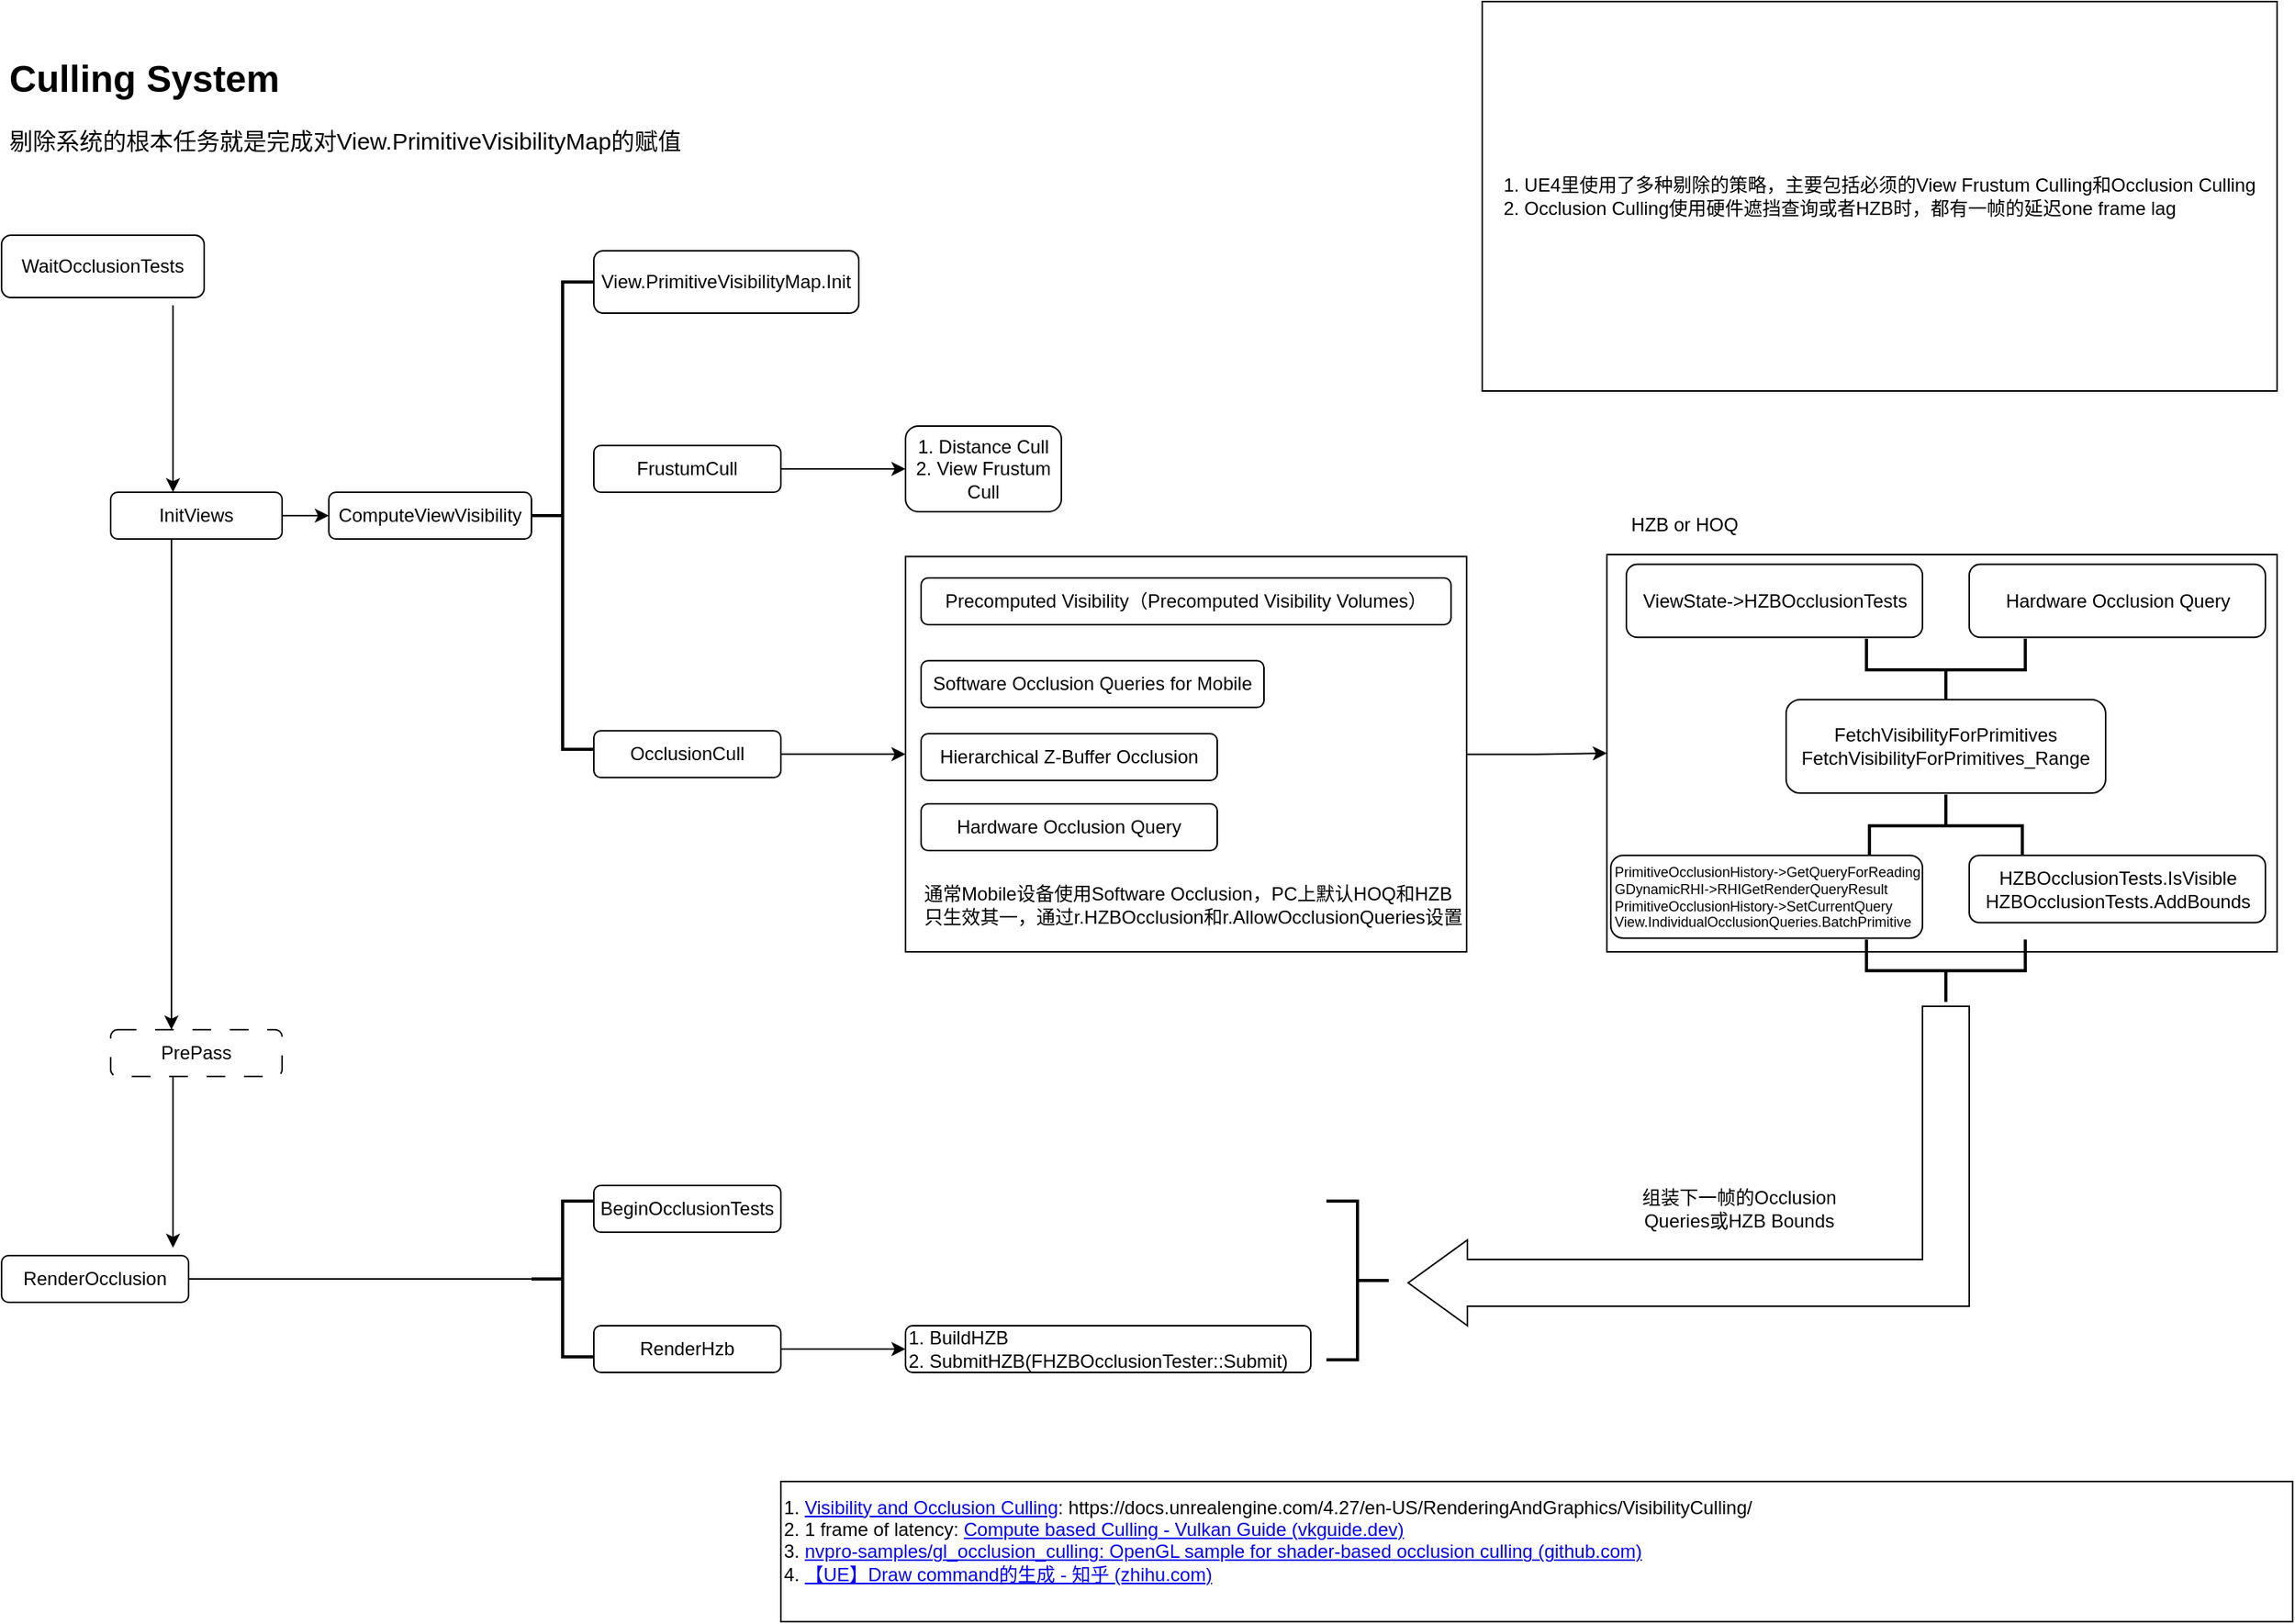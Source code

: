 <mxfile version="22.1.17" type="github">
  <diagram name="第 1 页" id="DxylzfDZrgo188qfIz2o">
    <mxGraphModel dx="1671" dy="821" grid="1" gridSize="10" guides="1" tooltips="1" connect="1" arrows="1" fold="1" page="1" pageScale="1" pageWidth="1654" pageHeight="1169" math="0" shadow="0">
      <root>
        <mxCell id="0" />
        <mxCell id="1" parent="0" />
        <mxCell id="KZs2u-2fTuZ561ybV9q9-63" style="edgeStyle=orthogonalEdgeStyle;rounded=0;orthogonalLoop=1;jettySize=auto;html=1;" parent="1" edge="1">
          <mxGeometry relative="1" as="geometry">
            <mxPoint x="170" y="385" as="targetPoint" />
            <mxPoint x="170" y="265" as="sourcePoint" />
          </mxGeometry>
        </mxCell>
        <mxCell id="KZs2u-2fTuZ561ybV9q9-4" value="WaitOcclusionTests" style="rounded=1;whiteSpace=wrap;html=1;" parent="1" vertex="1">
          <mxGeometry x="60" y="220" width="130" height="40" as="geometry" />
        </mxCell>
        <mxCell id="KZs2u-2fTuZ561ybV9q9-58" value="" style="edgeStyle=orthogonalEdgeStyle;rounded=0;orthogonalLoop=1;jettySize=auto;html=1;" parent="1" source="KZs2u-2fTuZ561ybV9q9-8" target="KZs2u-2fTuZ561ybV9q9-9" edge="1">
          <mxGeometry relative="1" as="geometry" />
        </mxCell>
        <mxCell id="KZs2u-2fTuZ561ybV9q9-64" style="edgeStyle=orthogonalEdgeStyle;rounded=0;orthogonalLoop=1;jettySize=auto;html=1;" parent="1" edge="1">
          <mxGeometry relative="1" as="geometry">
            <mxPoint x="169" y="415" as="sourcePoint" />
            <mxPoint x="169" y="730" as="targetPoint" />
          </mxGeometry>
        </mxCell>
        <mxCell id="KZs2u-2fTuZ561ybV9q9-8" value="InitViews" style="rounded=1;whiteSpace=wrap;html=1;" parent="1" vertex="1">
          <mxGeometry x="130" y="385" width="110" height="30" as="geometry" />
        </mxCell>
        <mxCell id="KZs2u-2fTuZ561ybV9q9-9" value="ComputeViewVisibility" style="rounded=1;whiteSpace=wrap;html=1;" parent="1" vertex="1">
          <mxGeometry x="270" y="385" width="130" height="30" as="geometry" />
        </mxCell>
        <mxCell id="KZs2u-2fTuZ561ybV9q9-12" value="View.PrimitiveVisibilityMap.Init" style="rounded=1;whiteSpace=wrap;html=1;" parent="1" vertex="1">
          <mxGeometry x="440" y="230" width="170" height="40" as="geometry" />
        </mxCell>
        <mxCell id="KZs2u-2fTuZ561ybV9q9-17" value="" style="edgeStyle=orthogonalEdgeStyle;rounded=0;orthogonalLoop=1;jettySize=auto;html=1;" parent="1" source="KZs2u-2fTuZ561ybV9q9-13" target="KZs2u-2fTuZ561ybV9q9-16" edge="1">
          <mxGeometry relative="1" as="geometry" />
        </mxCell>
        <mxCell id="KZs2u-2fTuZ561ybV9q9-13" value="FrustumCull" style="rounded=1;whiteSpace=wrap;html=1;" parent="1" vertex="1">
          <mxGeometry x="440" y="355" width="120" height="30" as="geometry" />
        </mxCell>
        <mxCell id="KZs2u-2fTuZ561ybV9q9-19" value="" style="edgeStyle=orthogonalEdgeStyle;rounded=0;orthogonalLoop=1;jettySize=auto;html=1;entryX=0;entryY=0.5;entryDx=0;entryDy=0;" parent="1" source="KZs2u-2fTuZ561ybV9q9-15" target="KZs2u-2fTuZ561ybV9q9-20" edge="1">
          <mxGeometry relative="1" as="geometry">
            <mxPoint x="710" y="487.5" as="targetPoint" />
          </mxGeometry>
        </mxCell>
        <mxCell id="KZs2u-2fTuZ561ybV9q9-15" value="OcclusionCull" style="rounded=1;whiteSpace=wrap;html=1;" parent="1" vertex="1">
          <mxGeometry x="440" y="538.13" width="120" height="30" as="geometry" />
        </mxCell>
        <mxCell id="KZs2u-2fTuZ561ybV9q9-16" value="1. Distance Cull&lt;br&gt;2. View Frustum Cull" style="whiteSpace=wrap;html=1;rounded=1;" parent="1" vertex="1">
          <mxGeometry x="640" y="342.5" width="100" height="55" as="geometry" />
        </mxCell>
        <mxCell id="KZs2u-2fTuZ561ybV9q9-44" style="edgeStyle=orthogonalEdgeStyle;rounded=0;orthogonalLoop=1;jettySize=auto;html=1;entryX=0;entryY=0.5;entryDx=0;entryDy=0;" parent="1" source="KZs2u-2fTuZ561ybV9q9-20" target="KZs2u-2fTuZ561ybV9q9-30" edge="1">
          <mxGeometry relative="1" as="geometry" />
        </mxCell>
        <mxCell id="KZs2u-2fTuZ561ybV9q9-20" value="" style="rounded=0;whiteSpace=wrap;html=1;fillColor=none;" parent="1" vertex="1">
          <mxGeometry x="640" y="426.25" width="360" height="253.75" as="geometry" />
        </mxCell>
        <mxCell id="KZs2u-2fTuZ561ybV9q9-21" value="Precomputed Visibility（Precomputed Visibility Volumes）" style="rounded=1;whiteSpace=wrap;html=1;" parent="1" vertex="1">
          <mxGeometry x="650" y="440" width="340" height="30" as="geometry" />
        </mxCell>
        <mxCell id="KZs2u-2fTuZ561ybV9q9-24" value="Software Occlusion&amp;nbsp;Queries for Mobile" style="rounded=1;whiteSpace=wrap;html=1;align=center;" parent="1" vertex="1">
          <mxGeometry x="650" y="493.12" width="220" height="30" as="geometry" />
        </mxCell>
        <mxCell id="KZs2u-2fTuZ561ybV9q9-25" value="Hierarchical Z-Buffer Occlusion" style="rounded=1;whiteSpace=wrap;html=1;align=center;" parent="1" vertex="1">
          <mxGeometry x="650" y="540" width="190" height="30" as="geometry" />
        </mxCell>
        <mxCell id="KZs2u-2fTuZ561ybV9q9-26" value="Hardware Occlusion Query" style="rounded=1;whiteSpace=wrap;html=1;align=center;" parent="1" vertex="1">
          <mxGeometry x="650" y="585" width="190" height="30" as="geometry" />
        </mxCell>
        <mxCell id="KZs2u-2fTuZ561ybV9q9-27" value="通常Mobile设备使用Software Occlusion，PC上默认HOQ和HZB只生效其一，通过r.HZBOcclusion和r.AllowOcclusionQueries设置" style="text;html=1;strokeColor=none;fillColor=none;align=left;verticalAlign=middle;whiteSpace=wrap;rounded=0;" parent="1" vertex="1">
          <mxGeometry x="650" y="620" width="350" height="60" as="geometry" />
        </mxCell>
        <mxCell id="KZs2u-2fTuZ561ybV9q9-28" value="&lt;h1&gt;Culling System&lt;/h1&gt;&lt;p style=&quot;font-size: 15px;&quot;&gt;剔除系统的根本任务就是完成对View.PrimitiveVisibilityMap的赋值&lt;br&gt;&lt;/p&gt;" style="text;html=1;strokeColor=none;fillColor=none;spacing=5;spacingTop=-20;whiteSpace=wrap;overflow=hidden;rounded=0;" parent="1" vertex="1">
          <mxGeometry x="60" y="100" width="460" height="100" as="geometry" />
        </mxCell>
        <mxCell id="KZs2u-2fTuZ561ybV9q9-30" value="" style="rounded=0;whiteSpace=wrap;html=1;fillColor=none;" parent="1" vertex="1">
          <mxGeometry x="1090" y="425" width="430" height="255" as="geometry" />
        </mxCell>
        <mxCell id="KZs2u-2fTuZ561ybV9q9-32" value="ViewState-&amp;gt;HZBOcclusionTests" style="rounded=1;whiteSpace=wrap;html=1;" parent="1" vertex="1">
          <mxGeometry x="1102.5" y="431.24" width="190" height="46.88" as="geometry" />
        </mxCell>
        <mxCell id="KZs2u-2fTuZ561ybV9q9-33" value="HZB or HOQ" style="text;html=1;strokeColor=none;fillColor=none;align=center;verticalAlign=middle;whiteSpace=wrap;rounded=0;" parent="1" vertex="1">
          <mxGeometry x="1100" y="391.26" width="80" height="30" as="geometry" />
        </mxCell>
        <mxCell id="KZs2u-2fTuZ561ybV9q9-34" value="Hardware Occlusion Query" style="rounded=1;whiteSpace=wrap;html=1;" parent="1" vertex="1">
          <mxGeometry x="1322.5" y="431.24" width="190" height="46.88" as="geometry" />
        </mxCell>
        <mxCell id="KZs2u-2fTuZ561ybV9q9-35" value="" style="strokeWidth=2;html=1;shape=mxgraph.flowchart.annotation_2;align=left;labelPosition=right;pointerEvents=1;rotation=-90;" parent="1" vertex="1">
          <mxGeometry x="1287.5" y="448.12" width="40" height="101.88" as="geometry" />
        </mxCell>
        <mxCell id="KZs2u-2fTuZ561ybV9q9-36" value="FetchVisibilityForPrimitives&lt;br&gt;FetchVisibilityForPrimitives_Range" style="rounded=1;whiteSpace=wrap;html=1;" parent="1" vertex="1">
          <mxGeometry x="1205" y="518.12" width="205" height="60" as="geometry" />
        </mxCell>
        <mxCell id="KZs2u-2fTuZ561ybV9q9-37" value="" style="strokeWidth=2;html=1;shape=mxgraph.flowchart.annotation_2;align=left;labelPosition=right;pointerEvents=1;rotation=90;" parent="1" vertex="1">
          <mxGeometry x="1287.5" y="550" width="40" height="98.13" as="geometry" />
        </mxCell>
        <mxCell id="KZs2u-2fTuZ561ybV9q9-39" value="PrimitiveOcclusionHistory-&amp;gt;GetQueryForReading&lt;br style=&quot;font-size: 9px;&quot;&gt;GDynamicRHI-&amp;gt;RHIGetRenderQueryResult&lt;br&gt;PrimitiveOcclusionHistory-&amp;gt;SetCurrentQuery&lt;br&gt;View.IndividualOcclusionQueries.BatchPrimitive&lt;br&gt;" style="rounded=1;whiteSpace=wrap;html=1;align=left;fontSize=9;" parent="1" vertex="1">
          <mxGeometry x="1092.5" y="618.12" width="200" height="53.12" as="geometry" />
        </mxCell>
        <mxCell id="KZs2u-2fTuZ561ybV9q9-40" value="HZBOcclusionTests.IsVisible&lt;br&gt;HZBOcclusionTests.AddBounds" style="rounded=1;whiteSpace=wrap;html=1;" parent="1" vertex="1">
          <mxGeometry x="1322.5" y="618.12" width="190" height="43.12" as="geometry" />
        </mxCell>
        <mxCell id="KZs2u-2fTuZ561ybV9q9-45" value="" style="strokeWidth=2;html=1;shape=mxgraph.flowchart.annotation_2;align=left;labelPosition=right;pointerEvents=1;rotation=-90;" parent="1" vertex="1">
          <mxGeometry x="1287.5" y="641.24" width="40" height="101.88" as="geometry" />
        </mxCell>
        <mxCell id="KZs2u-2fTuZ561ybV9q9-46" value="PrePass" style="rounded=1;whiteSpace=wrap;html=1;dashed=1;dashPattern=12 12;" parent="1" vertex="1">
          <mxGeometry x="130" y="730" width="110" height="30" as="geometry" />
        </mxCell>
        <mxCell id="KZs2u-2fTuZ561ybV9q9-47" value="RenderOcclusion" style="rounded=1;whiteSpace=wrap;html=1;" parent="1" vertex="1">
          <mxGeometry x="60" y="875" width="120" height="30" as="geometry" />
        </mxCell>
        <mxCell id="KZs2u-2fTuZ561ybV9q9-48" value="BeginOcclusionTests" style="rounded=1;whiteSpace=wrap;html=1;" parent="1" vertex="1">
          <mxGeometry x="440" y="830" width="120" height="30" as="geometry" />
        </mxCell>
        <mxCell id="KZs2u-2fTuZ561ybV9q9-55" value="" style="edgeStyle=orthogonalEdgeStyle;rounded=0;orthogonalLoop=1;jettySize=auto;html=1;" parent="1" source="KZs2u-2fTuZ561ybV9q9-49" target="KZs2u-2fTuZ561ybV9q9-54" edge="1">
          <mxGeometry relative="1" as="geometry" />
        </mxCell>
        <mxCell id="KZs2u-2fTuZ561ybV9q9-49" value="RenderHzb" style="rounded=1;whiteSpace=wrap;html=1;" parent="1" vertex="1">
          <mxGeometry x="440" y="920" width="120" height="30" as="geometry" />
        </mxCell>
        <mxCell id="KZs2u-2fTuZ561ybV9q9-54" value="1.&amp;nbsp;BuildHZB&lt;br&gt;2.&amp;nbsp;SubmitHZB(FHZBOcclusionTester::Submit)" style="rounded=1;whiteSpace=wrap;html=1;align=left;" parent="1" vertex="1">
          <mxGeometry x="640" y="920" width="260" height="30" as="geometry" />
        </mxCell>
        <mxCell id="KZs2u-2fTuZ561ybV9q9-57" value="" style="strokeWidth=2;html=1;shape=mxgraph.flowchart.annotation_2;align=left;labelPosition=right;pointerEvents=1;rotation=0;" parent="1" vertex="1">
          <mxGeometry x="400" y="250" width="40" height="300" as="geometry" />
        </mxCell>
        <mxCell id="KZs2u-2fTuZ561ybV9q9-60" value="" style="strokeWidth=2;html=1;shape=mxgraph.flowchart.annotation_2;align=left;labelPosition=right;pointerEvents=1;rotation=0;" parent="1" vertex="1">
          <mxGeometry x="400" y="840" width="40" height="100" as="geometry" />
        </mxCell>
        <mxCell id="KZs2u-2fTuZ561ybV9q9-62" value="" style="endArrow=none;html=1;rounded=0;exitX=1;exitY=0.5;exitDx=0;exitDy=0;" parent="1" source="KZs2u-2fTuZ561ybV9q9-47" edge="1">
          <mxGeometry width="50" height="50" relative="1" as="geometry">
            <mxPoint x="350" y="940" as="sourcePoint" />
            <mxPoint x="400" y="890" as="targetPoint" />
          </mxGeometry>
        </mxCell>
        <mxCell id="KZs2u-2fTuZ561ybV9q9-65" style="edgeStyle=orthogonalEdgeStyle;rounded=0;orthogonalLoop=1;jettySize=auto;html=1;" parent="1" edge="1">
          <mxGeometry relative="1" as="geometry">
            <mxPoint x="170" y="870" as="targetPoint" />
            <mxPoint x="170" y="760" as="sourcePoint" />
          </mxGeometry>
        </mxCell>
        <mxCell id="KZs2u-2fTuZ561ybV9q9-66" value="" style="html=1;shadow=0;dashed=0;align=center;verticalAlign=middle;shape=mxgraph.arrows2.bendArrow;dy=15;dx=38;notch=0;arrowHead=55;rounded=0;rotation=-180;" parent="1" vertex="1">
          <mxGeometry x="962.5" y="715" width="360" height="205" as="geometry" />
        </mxCell>
        <mxCell id="KZs2u-2fTuZ561ybV9q9-67" value="" style="strokeWidth=2;html=1;shape=mxgraph.flowchart.annotation_2;align=left;labelPosition=right;pointerEvents=1;rotation=-180;" parent="1" vertex="1">
          <mxGeometry x="910" y="840" width="40" height="101.88" as="geometry" />
        </mxCell>
        <mxCell id="KZs2u-2fTuZ561ybV9q9-68" value="组装下一帧的Occlusion Queries或HZB Bounds" style="text;html=1;strokeColor=none;fillColor=none;align=center;verticalAlign=middle;whiteSpace=wrap;rounded=0;" parent="1" vertex="1">
          <mxGeometry x="1110" y="825" width="130" height="40" as="geometry" />
        </mxCell>
        <mxCell id="KZs2u-2fTuZ561ybV9q9-69" value="1. UE4里使用了多种剔除的策略，主要包括必须的View Frustum Culling和Occlusion Culling&lt;br&gt;&lt;div style=&quot;text-align: left;&quot;&gt;&lt;span style=&quot;background-color: initial;&quot;&gt;2. Occlusion Culling使用硬件遮挡查询或者HZB时，都有一帧的延迟&lt;/span&gt;&lt;span style=&quot;background-color: initial;&quot;&gt;one frame lag&lt;/span&gt;&lt;/div&gt;" style="rounded=0;whiteSpace=wrap;html=1;" parent="1" vertex="1">
          <mxGeometry x="1010" y="70" width="510" height="250" as="geometry" />
        </mxCell>
        <mxCell id="KZs2u-2fTuZ561ybV9q9-70" value="1.&amp;nbsp;&lt;a href=&quot;https://docs.unrealengine.com/4.27/en-US/RenderingAndGraphics/VisibilityCulling/&quot;&gt;Visibility and Occlusion Culling&lt;/a&gt;: https://docs.unrealengine.com/4.27/en-US/RenderingAndGraphics/VisibilityCulling/&lt;br&gt;2.&amp;nbsp;1 frame of latency:&amp;nbsp;&lt;a href=&quot;https://vkguide.dev/docs/gpudriven/compute_culling/&quot;&gt;Compute based Culling - Vulkan Guide (vkguide.dev)&lt;/a&gt;&lt;br&gt;3.&amp;nbsp;&lt;a href=&quot;https://github.com/nvpro-samples/gl_occlusion_culling&quot;&gt;nvpro-samples/gl_occlusion_culling: OpenGL sample for shader-based occlusion culling (github.com)&lt;/a&gt;&lt;br&gt;4.&amp;nbsp;&lt;a href=&quot;https://zhuanlan.zhihu.com/p/566148805&quot;&gt;【UE】Draw command的生成 - 知乎 (zhihu.com)&lt;/a&gt;&lt;br&gt;&amp;nbsp;" style="rounded=0;whiteSpace=wrap;html=1;align=left;" parent="1" vertex="1">
          <mxGeometry x="560" y="1020" width="970" height="90" as="geometry" />
        </mxCell>
      </root>
    </mxGraphModel>
  </diagram>
</mxfile>

